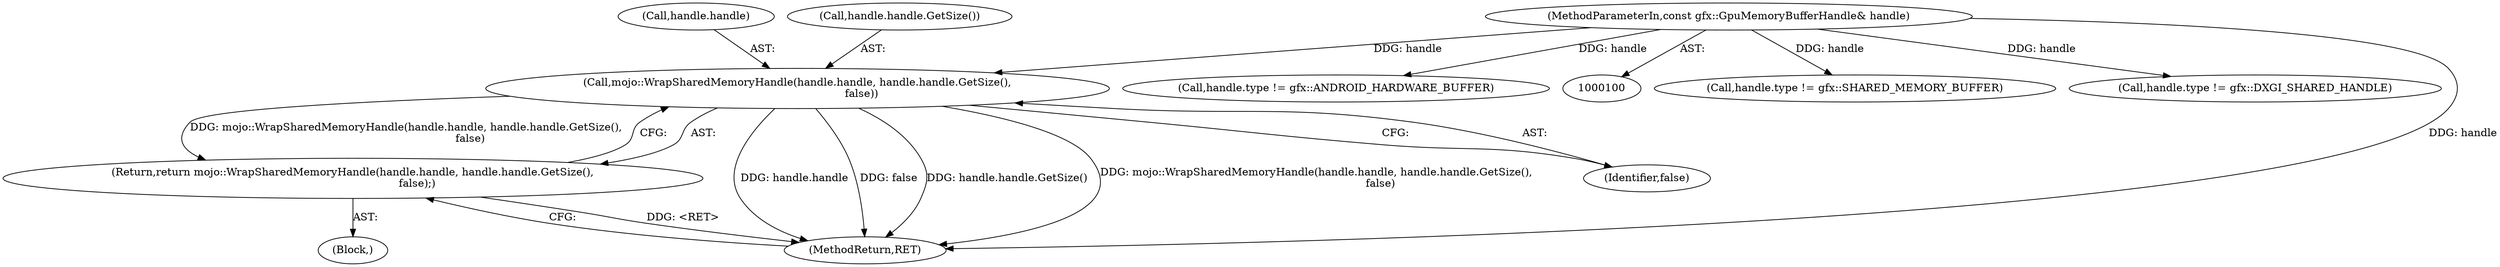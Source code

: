 digraph "1_Chrome_673ce95d481ea9368c4d4d43ac756ba1d6d9e608_35@del" {
"1000124" [label="(Call,mojo::WrapSharedMemoryHandle(handle.handle, handle.handle.GetSize(),\n                                      false))"];
"1000101" [label="(MethodParameterIn,const gfx::GpuMemoryBufferHandle& handle)"];
"1000123" [label="(Return,return mojo::WrapSharedMemoryHandle(handle.handle, handle.handle.GetSize(),\n                                      false);)"];
"1000102" [label="(Block,)"];
"1000105" [label="(Call,handle.type != gfx::SHARED_MEMORY_BUFFER)"];
"1000125" [label="(Call,handle.handle)"];
"1000101" [label="(MethodParameterIn,const gfx::GpuMemoryBufferHandle& handle)"];
"1000111" [label="(Call,handle.type != gfx::DXGI_SHARED_HANDLE)"];
"1000123" [label="(Return,return mojo::WrapSharedMemoryHandle(handle.handle, handle.handle.GetSize(),\n                                      false);)"];
"1000128" [label="(Call,handle.handle.GetSize())"];
"1000130" [label="(MethodReturn,RET)"];
"1000116" [label="(Call,handle.type != gfx::ANDROID_HARDWARE_BUFFER)"];
"1000124" [label="(Call,mojo::WrapSharedMemoryHandle(handle.handle, handle.handle.GetSize(),\n                                      false))"];
"1000129" [label="(Identifier,false)"];
"1000124" -> "1000123"  [label="AST: "];
"1000124" -> "1000129"  [label="CFG: "];
"1000125" -> "1000124"  [label="AST: "];
"1000128" -> "1000124"  [label="AST: "];
"1000129" -> "1000124"  [label="AST: "];
"1000123" -> "1000124"  [label="CFG: "];
"1000124" -> "1000130"  [label="DDG: handle.handle"];
"1000124" -> "1000130"  [label="DDG: false"];
"1000124" -> "1000130"  [label="DDG: handle.handle.GetSize()"];
"1000124" -> "1000130"  [label="DDG: mojo::WrapSharedMemoryHandle(handle.handle, handle.handle.GetSize(),\n                                      false)"];
"1000124" -> "1000123"  [label="DDG: mojo::WrapSharedMemoryHandle(handle.handle, handle.handle.GetSize(),\n                                      false)"];
"1000101" -> "1000124"  [label="DDG: handle"];
"1000101" -> "1000100"  [label="AST: "];
"1000101" -> "1000130"  [label="DDG: handle"];
"1000101" -> "1000105"  [label="DDG: handle"];
"1000101" -> "1000111"  [label="DDG: handle"];
"1000101" -> "1000116"  [label="DDG: handle"];
"1000123" -> "1000102"  [label="AST: "];
"1000130" -> "1000123"  [label="CFG: "];
"1000123" -> "1000130"  [label="DDG: <RET>"];
}
